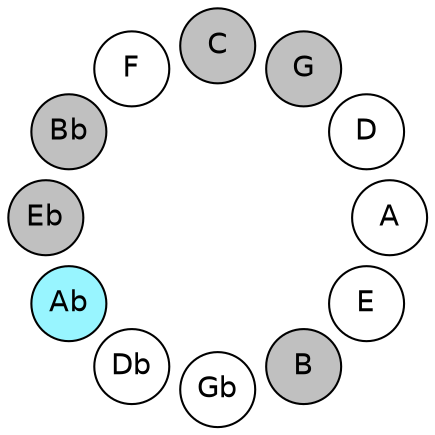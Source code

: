
graph {

layout = circo;
mindist = .1

node [shape = circle, fontname = Helvetica, margin = 0, style = filled]
edge [style=invis]

subgraph 1 {
	E -- B -- Gb -- Db -- Ab -- Eb -- Bb -- F -- C -- G -- D -- A -- E
}

E [fillcolor = white];
B [fillcolor = gray];
Gb [fillcolor = white];
Db [fillcolor = white];
Ab [fillcolor = cadetblue1];
Eb [fillcolor = gray];
Bb [fillcolor = gray];
F [fillcolor = white];
C [fillcolor = gray];
G [fillcolor = gray];
D [fillcolor = white];
A [fillcolor = white];
}
